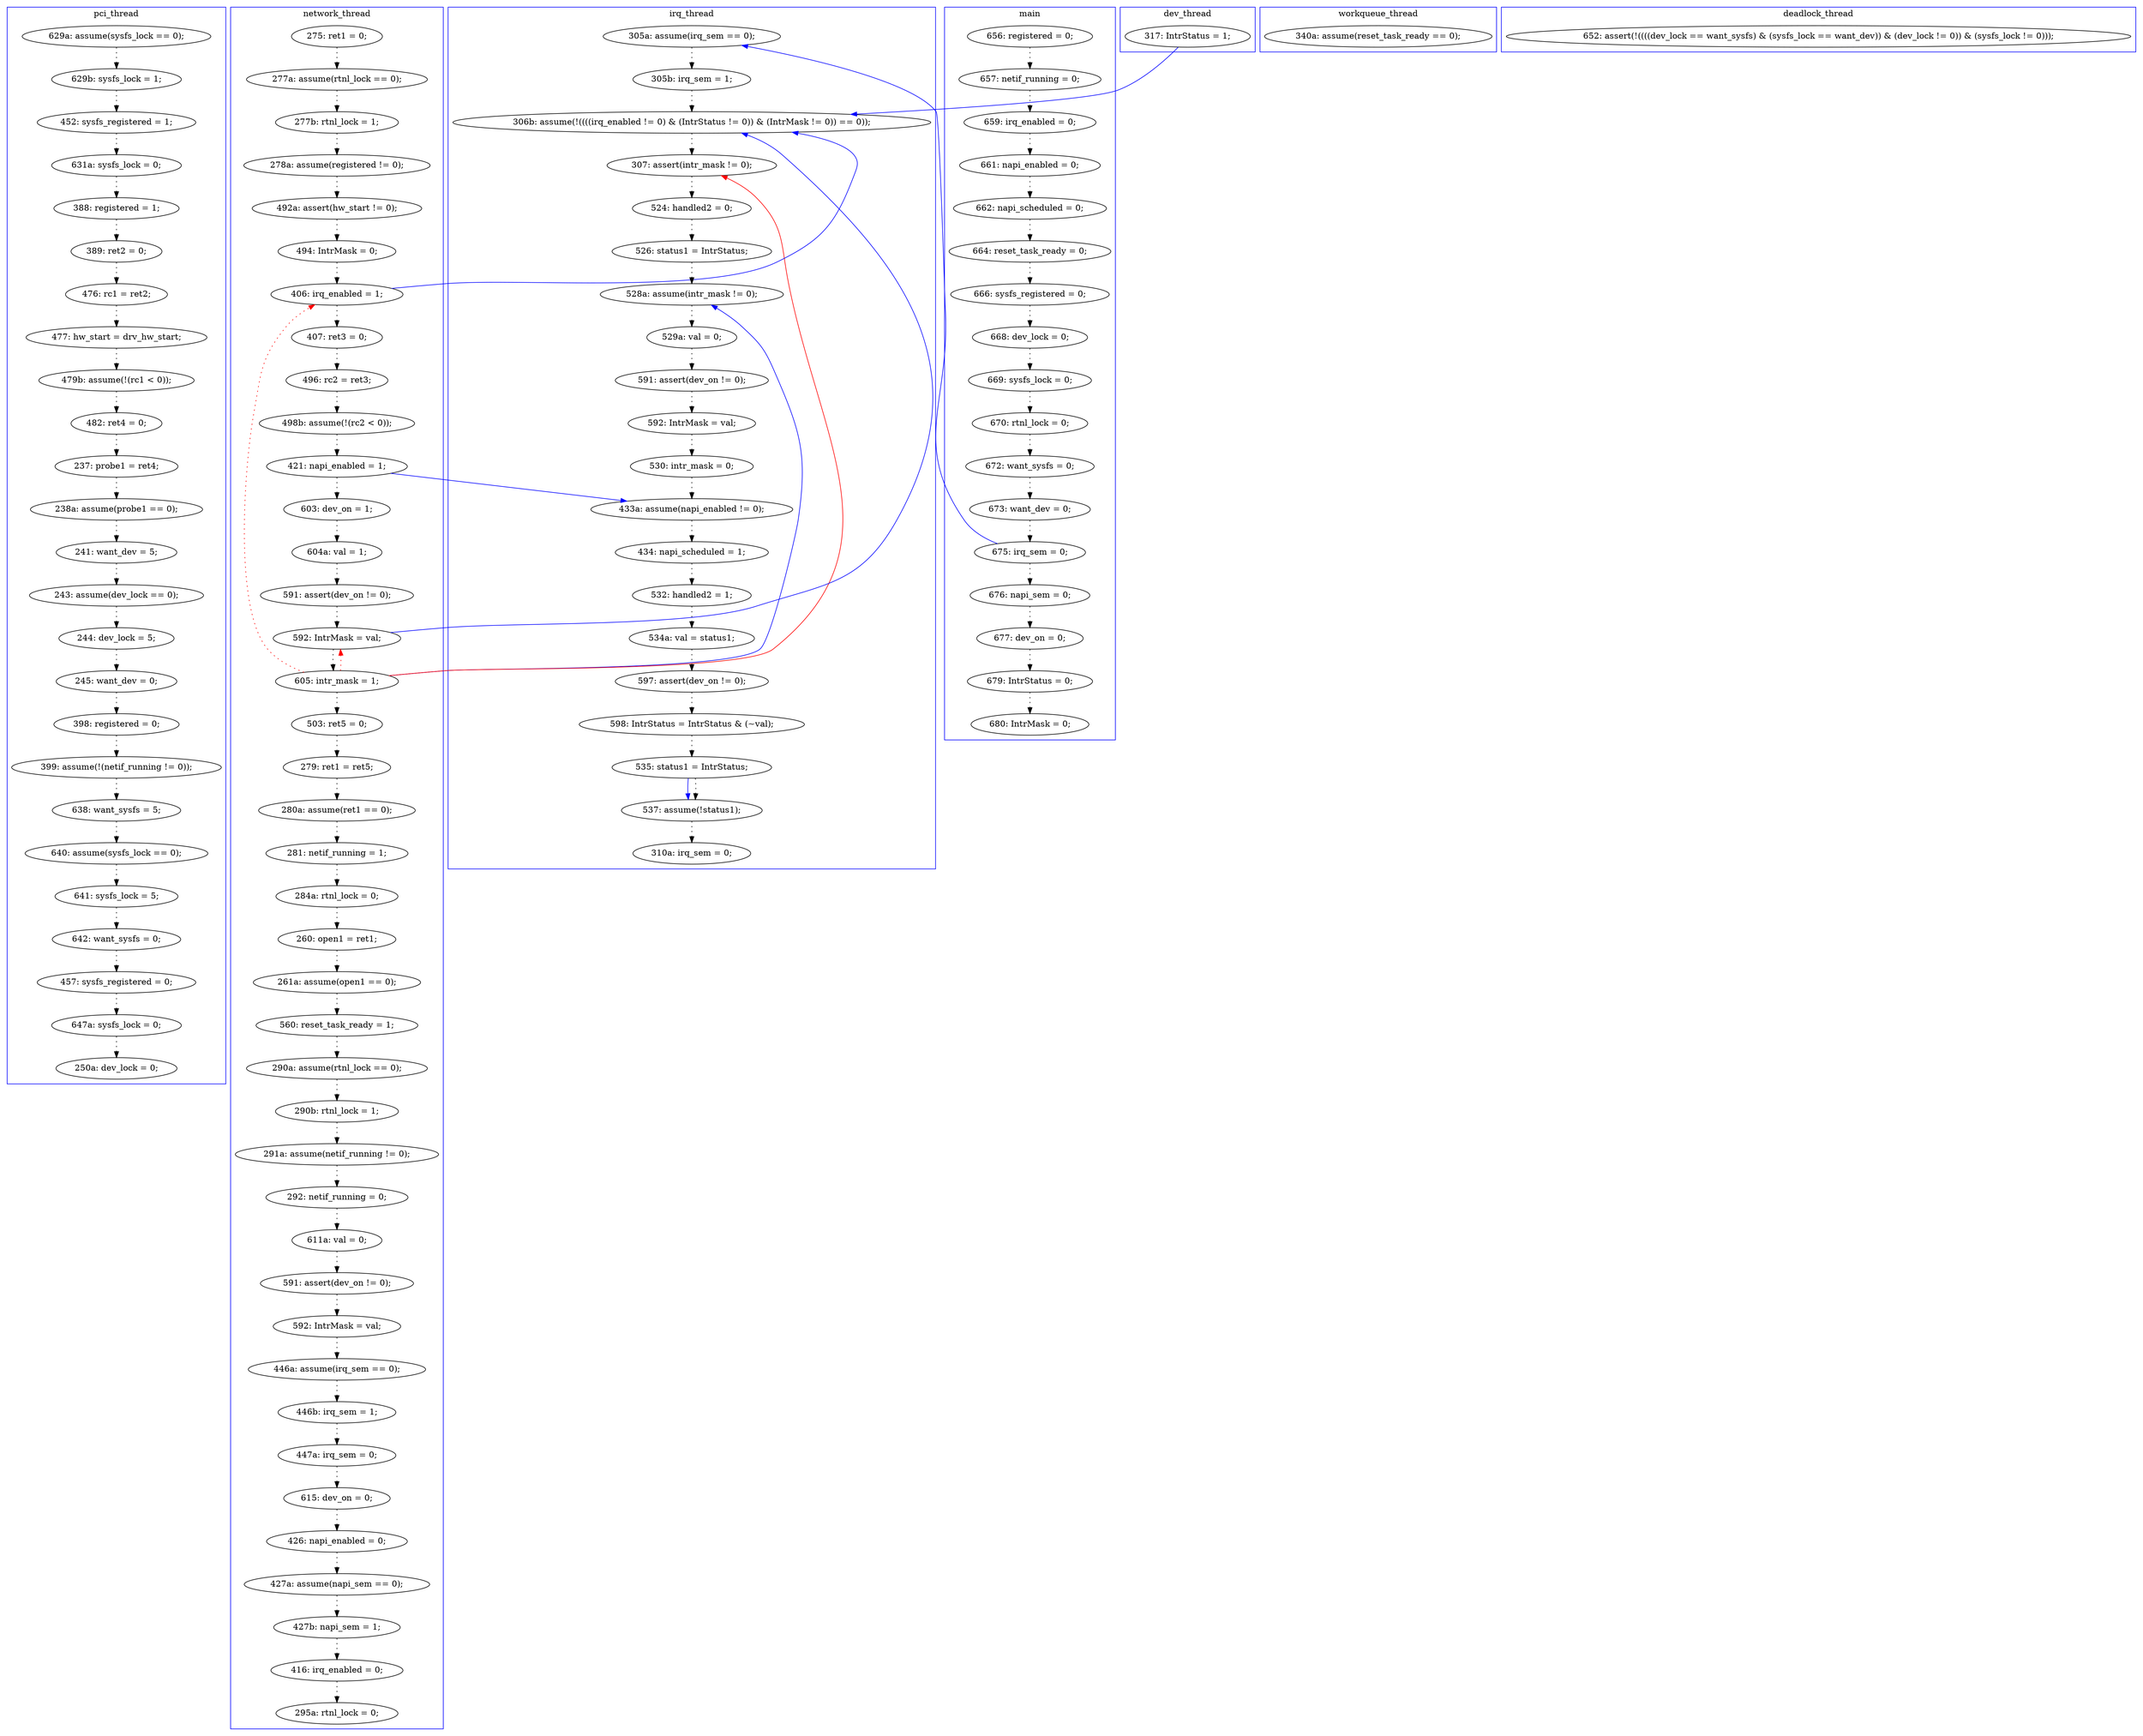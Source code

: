 digraph ProofObject {
	57 -> 93 [style = dotted, color = black]
	143 -> 187 [style = dotted, color = black]
	83 -> 130 [style = dotted, color = black]
	82 -> 83 [style = dotted, color = black]
	165 -> 166 [style = dotted, color = black]
	210 -> 211 [style = dotted, color = black]
	74 -> 81 [style = dotted, color = black]
	149 -> 152 [style = dotted, color = black]
	15 -> 16 [style = dotted, color = black]
	111 -> 114 [style = dotted, color = black]
	11 -> 12 [style = dotted, color = black]
	175 -> 189 [color = Blue, constraint = false]
	28 -> 29 [style = dotted, color = black]
	214 -> 218 [style = dotted, color = black]
	2 -> 3 [style = dotted, color = black]
	106 -> 104 [style = dotted, color = red, constraint = false]
	173 -> 175 [style = dotted, color = black]
	126 -> 137 [style = dotted, color = black]
	8 -> 9 [style = dotted, color = black]
	181 -> 201 [style = dotted, color = black]
	211 -> 227 [style = dotted, color = black]
	50 -> 51 [style = dotted, color = black]
	51 -> 54 [style = dotted, color = black]
	175 -> 189 [style = dotted, color = black]
	93 -> 96 [style = dotted, color = black]
	16 -> 17 [style = dotted, color = black]
	5 -> 6 [style = dotted, color = black]
	208 -> 213 [style = dotted, color = black]
	106 -> 108 [style = dotted, color = black]
	153 -> 155 [style = dotted, color = black]
	229 -> 237 [style = dotted, color = black]
	99 -> 102 [style = dotted, color = black]
	81 -> 161 [color = Blue, constraint = false]
	227 -> 229 [style = dotted, color = black]
	69 -> 130 [color = Blue, constraint = false]
	102 -> 104 [style = dotted, color = black]
	104 -> 106 [style = dotted, color = black]
	106 -> 148 [color = Blue, constraint = false]
	40 -> 42 [style = dotted, color = black]
	213 -> 214 [style = dotted, color = black]
	14 -> 82 [color = Blue, constraint = false]
	53 -> 62 [style = dotted, color = black]
	104 -> 130 [color = Blue, constraint = false]
	119 -> 122 [style = dotted, color = black]
	114 -> 115 [style = dotted, color = black]
	138 -> 140 [style = dotted, color = black]
	7 -> 8 [style = dotted, color = black]
	4 -> 5 [style = dotted, color = black]
	144 -> 148 [style = dotted, color = black]
	3 -> 4 [style = dotted, color = black]
	71 -> 74 [style = dotted, color = black]
	189 -> 193 [style = dotted, color = black]
	62 -> 63 [style = dotted, color = black]
	97 -> 99 [style = dotted, color = black]
	152 -> 153 [style = dotted, color = black]
	172 -> 173 [style = dotted, color = black]
	162 -> 164 [style = dotted, color = black]
	106 -> 69 [style = dotted, color = red, constraint = false]
	29 -> 34 [style = dotted, color = black]
	137 -> 138 [style = dotted, color = black]
	14 -> 15 [style = dotted, color = black]
	12 -> 13 [style = dotted, color = black]
	218 -> 221 [style = dotted, color = black]
	203 -> 208 [style = dotted, color = black]
	164 -> 169 [style = dotted, color = black]
	128 -> 130 [color = Blue, constraint = false]
	56 -> 57 [style = dotted, color = black]
	54 -> 56 [style = dotted, color = black]
	161 -> 162 [style = dotted, color = black]
	43 -> 53 [style = dotted, color = black]
	155 -> 161 [style = dotted, color = black]
	148 -> 149 [style = dotted, color = black]
	81 -> 97 [style = dotted, color = black]
	6 -> 7 [style = dotted, color = black]
	140 -> 143 [style = dotted, color = black]
	130 -> 132 [style = dotted, color = black]
	192 -> 198 [style = dotted, color = black]
	142 -> 144 [style = dotted, color = black]
	187 -> 190 [style = dotted, color = black]
	169 -> 172 [style = dotted, color = black]
	190 -> 192 [style = dotted, color = black]
	122 -> 126 [style = dotted, color = black]
	116 -> 119 [style = dotted, color = black]
	198 -> 199 [style = dotted, color = black]
	63 -> 69 [style = dotted, color = black]
	13 -> 14 [style = dotted, color = black]
	96 -> 98 [style = dotted, color = black]
	17 -> 18 [style = dotted, color = black]
	199 -> 200 [style = dotted, color = black]
	167 -> 180 [style = dotted, color = black]
	70 -> 71 [style = dotted, color = black]
	106 -> 132 [color = Red, constraint = false]
	132 -> 142 [style = dotted, color = black]
	49 -> 50 [style = dotted, color = black]
	42 -> 43 [style = dotted, color = black]
	34 -> 38 [style = dotted, color = black]
	98 -> 165 [style = dotted, color = black]
	180 -> 181 [style = dotted, color = black]
	69 -> 70 [style = dotted, color = black]
	201 -> 209 [style = dotted, color = black]
	10 -> 11 [style = dotted, color = black]
	115 -> 116 [style = dotted, color = black]
	209 -> 210 [style = dotted, color = black]
	166 -> 167 [style = dotted, color = black]
	38 -> 49 [style = dotted, color = black]
	9 -> 10 [style = dotted, color = black]
	200 -> 203 [style = dotted, color = black]
	108 -> 111 [style = dotted, color = black]
	subgraph cluster5 {
		label = workqueue_thread
		color = blue
		89  [label = "340a: assume(reset_task_ready == 0);"]
	}
	subgraph cluster8 {
		label = deadlock_thread
		color = blue
		224  [label = "652: assert(!((((dev_lock == want_sysfs) & (sysfs_lock == want_dev)) & (dev_lock != 0)) & (sysfs_lock != 0)));"]
	}
	subgraph cluster7 {
		label = dev_thread
		color = blue
		128  [label = "317: IntrStatus = 1;"]
	}
	subgraph cluster0 {
		label = main
		color = blue
		3  [label = "657: netif_running = 0;"]
		12  [label = "672: want_sysfs = 0;"]
		5  [label = "661: napi_enabled = 0;"]
		10  [label = "669: sysfs_lock = 0;"]
		18  [label = "680: IntrMask = 0;"]
		14  [label = "675: irq_sem = 0;"]
		8  [label = "666: sysfs_registered = 0;"]
		17  [label = "679: IntrStatus = 0;"]
		11  [label = "670: rtnl_lock = 0;"]
		13  [label = "673: want_dev = 0;"]
		6  [label = "662: napi_scheduled = 0;"]
		7  [label = "664: reset_task_ready = 0;"]
		4  [label = "659: irq_enabled = 0;"]
		2  [label = "656: registered = 0;"]
		9  [label = "668: dev_lock = 0;"]
		15  [label = "676: napi_sem = 0;"]
		16  [label = "677: dev_on = 0;"]
	}
	subgraph cluster1 {
		label = pci_thread
		color = blue
		237  [label = "250a: dev_lock = 0;"]
		96  [label = "238a: assume(probe1 == 0);"]
		51  [label = "476: rc1 = ret2;"]
		211  [label = "642: want_sysfs = 0;"]
		57  [label = "482: ret4 = 0;"]
		209  [label = "640: assume(sysfs_lock == 0);"]
		181  [label = "399: assume(!(netif_running != 0));"]
		50  [label = "389: ret2 = 0;"]
		227  [label = "457: sysfs_registered = 0;"]
		93  [label = "237: probe1 = ret4;"]
		210  [label = "641: sysfs_lock = 5;"]
		167  [label = "245: want_dev = 0;"]
		201  [label = "638: want_sysfs = 5;"]
		28  [label = "629a: assume(sysfs_lock == 0);"]
		98  [label = "241: want_dev = 5;"]
		49  [label = "388: registered = 1;"]
		165  [label = "243: assume(dev_lock == 0);"]
		38  [label = "631a: sysfs_lock = 0;"]
		166  [label = "244: dev_lock = 5;"]
		56  [label = "479b: assume(!(rc1 < 0));"]
		29  [label = "629b: sysfs_lock = 1;"]
		229  [label = "647a: sysfs_lock = 0;"]
		180  [label = "398: registered = 0;"]
		54  [label = "477: hw_start = drv_hw_start;"]
		34  [label = "452: sysfs_registered = 1;"]
	}
	subgraph cluster2 {
		label = network_thread
		color = blue
		53  [label = "278a: assume(registered != 0);"]
		199  [label = "446b: irq_sem = 1;"]
		119  [label = "260: open1 = ret1;"]
		63  [label = "494: IntrMask = 0;"]
		108  [label = "503: ret5 = 0;"]
		42  [label = "277a: assume(rtnl_lock == 0);"]
		99  [label = "604a: val = 1;"]
		213  [label = "427a: assume(napi_sem == 0);"]
		214  [label = "427b: napi_sem = 1;"]
		221  [label = "295a: rtnl_lock = 0;"]
		198  [label = "446a: assume(irq_sem == 0);"]
		74  [label = "498b: assume(!(rc2 < 0));"]
		190  [label = "591: assert(dev_on != 0);"]
		218  [label = "416: irq_enabled = 0;"]
		62  [label = "492a: assert(hw_start != 0);"]
		114  [label = "280a: assume(ret1 == 0);"]
		40  [label = "275: ret1 = 0;"]
		126  [label = "560: reset_task_ready = 1;"]
		140  [label = "291a: assume(netif_running != 0);"]
		81  [label = "421: napi_enabled = 1;"]
		187  [label = "611a: val = 0;"]
		143  [label = "292: netif_running = 0;"]
		69  [label = "406: irq_enabled = 1;"]
		116  [label = "284a: rtnl_lock = 0;"]
		192  [label = "592: IntrMask = val;"]
		106  [label = "605: intr_mask = 1;"]
		203  [label = "615: dev_on = 0;"]
		115  [label = "281: netif_running = 1;"]
		43  [label = "277b: rtnl_lock = 1;"]
		104  [label = "592: IntrMask = val;"]
		200  [label = "447a: irq_sem = 0;"]
		122  [label = "261a: assume(open1 == 0);"]
		70  [label = "407: ret3 = 0;"]
		102  [label = "591: assert(dev_on != 0);"]
		111  [label = "279: ret1 = ret5;"]
		71  [label = "496: rc2 = ret3;"]
		138  [label = "290b: rtnl_lock = 1;"]
		208  [label = "426: napi_enabled = 0;"]
		137  [label = "290a: assume(rtnl_lock == 0);"]
		97  [label = "603: dev_on = 1;"]
	}
	subgraph cluster3 {
		label = irq_thread
		color = blue
		149  [label = "529a: val = 0;"]
		162  [label = "434: napi_scheduled = 1;"]
		193  [label = "310a: irq_sem = 0;"]
		148  [label = "528a: assume(intr_mask != 0);"]
		172  [label = "597: assert(dev_on != 0);"]
		132  [label = "307: assert(intr_mask != 0);"]
		83  [label = "305b: irq_sem = 1;"]
		153  [label = "592: IntrMask = val;"]
		169  [label = "534a: val = status1;"]
		144  [label = "526: status1 = IntrStatus;"]
		142  [label = "524: handled2 = 0;"]
		175  [label = "535: status1 = IntrStatus;"]
		82  [label = "305a: assume(irq_sem == 0);"]
		161  [label = "433a: assume(napi_enabled != 0);"]
		130  [label = "306b: assume(!((((irq_enabled != 0) & (IntrStatus != 0)) & (IntrMask != 0)) == 0));"]
		189  [label = "537: assume(!status1);"]
		173  [label = "598: IntrStatus = IntrStatus & (~val);"]
		164  [label = "532: handled2 = 1;"]
		152  [label = "591: assert(dev_on != 0);"]
		155  [label = "530: intr_mask = 0;"]
	}
}